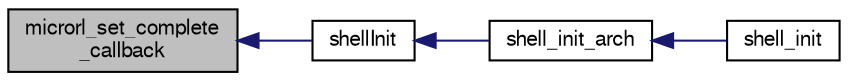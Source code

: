 digraph "microrl_set_complete_callback"
{
  edge [fontname="FreeSans",fontsize="10",labelfontname="FreeSans",labelfontsize="10"];
  node [fontname="FreeSans",fontsize="10",shape=record];
  rankdir="LR";
  Node1 [label="microrl_set_complete\l_callback",height=0.2,width=0.4,color="black", fillcolor="grey75", style="filled", fontcolor="black"];
  Node1 -> Node2 [dir="back",color="midnightblue",fontsize="10",style="solid",fontname="FreeSans"];
  Node2 [label="shellInit",height=0.2,width=0.4,color="black", fillcolor="white", style="filled",URL="$group__SHELL.html#ga0b1dba28bb03cb29749f32a595d5ec57",tooltip="Shell manager initialization. "];
  Node2 -> Node3 [dir="back",color="midnightblue",fontsize="10",style="solid",fontname="FreeSans"];
  Node3 [label="shell_init_arch",height=0.2,width=0.4,color="black", fillcolor="white", style="filled",URL="$shell__arch_8h.html#a0d71d20b7713f8ddabd21f854e7ebbc4",tooltip="Arch init. "];
  Node3 -> Node4 [dir="back",color="midnightblue",fontsize="10",style="solid",fontname="FreeSans"];
  Node4 [label="shell_init",height=0.2,width=0.4,color="black", fillcolor="white", style="filled",URL="$shell_8h.html#a69b075ef7e4d7bcf5a903d3d75baac02",tooltip="Init shell. "];
}
